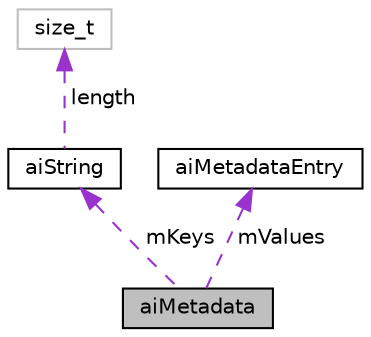 digraph "aiMetadata"
{
  edge [fontname="Helvetica",fontsize="10",labelfontname="Helvetica",labelfontsize="10"];
  node [fontname="Helvetica",fontsize="10",shape=record];
  Node1 [label="aiMetadata",height=0.2,width=0.4,color="black", fillcolor="grey75", style="filled" fontcolor="black"];
  Node2 -> Node1 [dir="back",color="darkorchid3",fontsize="10",style="dashed",label=" mKeys" ,fontname="Helvetica"];
  Node2 [label="aiString",height=0.2,width=0.4,color="black", fillcolor="white", style="filled",URL="$structai_string.html"];
  Node3 -> Node2 [dir="back",color="darkorchid3",fontsize="10",style="dashed",label=" length" ,fontname="Helvetica"];
  Node3 [label="size_t",height=0.2,width=0.4,color="grey75", fillcolor="white", style="filled"];
  Node4 -> Node1 [dir="back",color="darkorchid3",fontsize="10",style="dashed",label=" mValues" ,fontname="Helvetica"];
  Node4 [label="aiMetadataEntry",height=0.2,width=0.4,color="black", fillcolor="white", style="filled",URL="$structai_metadata_entry.html"];
}

